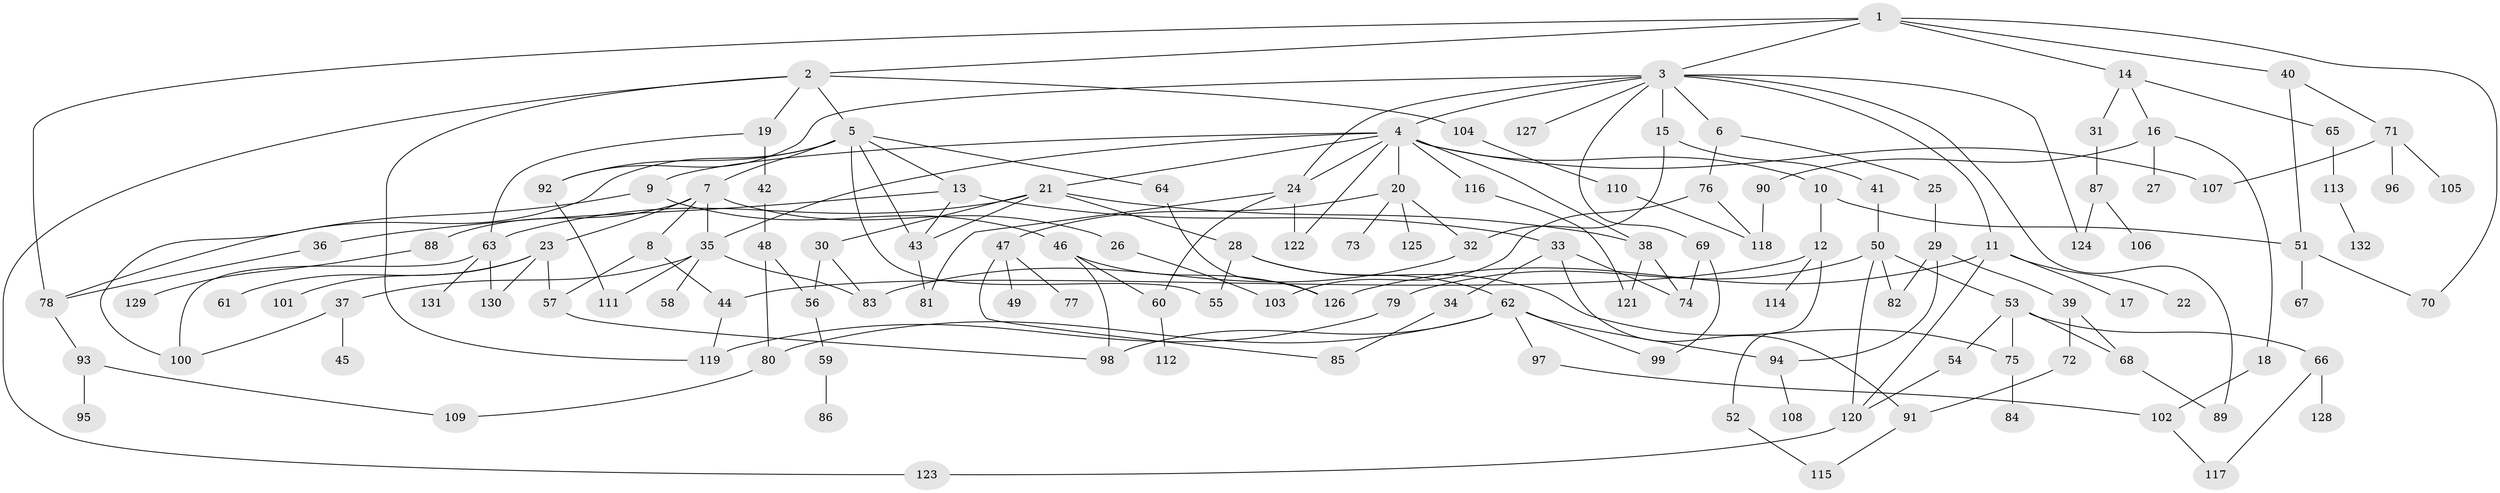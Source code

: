 // Generated by graph-tools (version 1.1) at 2025/41/03/09/25 04:41:42]
// undirected, 132 vertices, 186 edges
graph export_dot {
graph [start="1"]
  node [color=gray90,style=filled];
  1;
  2;
  3;
  4;
  5;
  6;
  7;
  8;
  9;
  10;
  11;
  12;
  13;
  14;
  15;
  16;
  17;
  18;
  19;
  20;
  21;
  22;
  23;
  24;
  25;
  26;
  27;
  28;
  29;
  30;
  31;
  32;
  33;
  34;
  35;
  36;
  37;
  38;
  39;
  40;
  41;
  42;
  43;
  44;
  45;
  46;
  47;
  48;
  49;
  50;
  51;
  52;
  53;
  54;
  55;
  56;
  57;
  58;
  59;
  60;
  61;
  62;
  63;
  64;
  65;
  66;
  67;
  68;
  69;
  70;
  71;
  72;
  73;
  74;
  75;
  76;
  77;
  78;
  79;
  80;
  81;
  82;
  83;
  84;
  85;
  86;
  87;
  88;
  89;
  90;
  91;
  92;
  93;
  94;
  95;
  96;
  97;
  98;
  99;
  100;
  101;
  102;
  103;
  104;
  105;
  106;
  107;
  108;
  109;
  110;
  111;
  112;
  113;
  114;
  115;
  116;
  117;
  118;
  119;
  120;
  121;
  122;
  123;
  124;
  125;
  126;
  127;
  128;
  129;
  130;
  131;
  132;
  1 -- 2;
  1 -- 3;
  1 -- 14;
  1 -- 40;
  1 -- 70;
  1 -- 78;
  2 -- 5;
  2 -- 19;
  2 -- 104;
  2 -- 123;
  2 -- 119;
  3 -- 4;
  3 -- 6;
  3 -- 11;
  3 -- 15;
  3 -- 69;
  3 -- 124;
  3 -- 127;
  3 -- 92;
  3 -- 89;
  3 -- 24;
  4 -- 9;
  4 -- 10;
  4 -- 20;
  4 -- 21;
  4 -- 24;
  4 -- 107;
  4 -- 116;
  4 -- 122;
  4 -- 35;
  4 -- 38;
  5 -- 7;
  5 -- 13;
  5 -- 64;
  5 -- 92;
  5 -- 100;
  5 -- 43;
  5 -- 55;
  6 -- 25;
  6 -- 76;
  7 -- 8;
  7 -- 23;
  7 -- 26;
  7 -- 35;
  7 -- 88;
  8 -- 44;
  8 -- 57;
  9 -- 46;
  9 -- 78;
  10 -- 12;
  10 -- 51;
  11 -- 17;
  11 -- 22;
  11 -- 120;
  11 -- 126;
  12 -- 52;
  12 -- 114;
  12 -- 44;
  13 -- 33;
  13 -- 36;
  13 -- 43;
  14 -- 16;
  14 -- 31;
  14 -- 65;
  15 -- 41;
  15 -- 32;
  16 -- 18;
  16 -- 27;
  16 -- 90;
  18 -- 102;
  19 -- 42;
  19 -- 63;
  20 -- 32;
  20 -- 47;
  20 -- 73;
  20 -- 125;
  21 -- 28;
  21 -- 30;
  21 -- 38;
  21 -- 43;
  21 -- 63;
  23 -- 61;
  23 -- 101;
  23 -- 130;
  23 -- 57;
  24 -- 60;
  24 -- 81;
  24 -- 122;
  25 -- 29;
  26 -- 103;
  28 -- 55;
  28 -- 62;
  28 -- 75;
  29 -- 39;
  29 -- 82;
  29 -- 94;
  30 -- 56;
  30 -- 83;
  31 -- 87;
  32 -- 83;
  33 -- 34;
  33 -- 91;
  33 -- 74;
  34 -- 85;
  35 -- 37;
  35 -- 58;
  35 -- 83;
  35 -- 111;
  36 -- 78;
  37 -- 45;
  37 -- 100;
  38 -- 121;
  38 -- 74;
  39 -- 68;
  39 -- 72;
  40 -- 51;
  40 -- 71;
  41 -- 50;
  42 -- 48;
  43 -- 81;
  44 -- 119;
  46 -- 98;
  46 -- 60;
  46 -- 126;
  47 -- 49;
  47 -- 77;
  47 -- 85;
  48 -- 80;
  48 -- 56;
  50 -- 53;
  50 -- 79;
  50 -- 82;
  50 -- 120;
  51 -- 67;
  51 -- 70;
  52 -- 115;
  53 -- 54;
  53 -- 66;
  53 -- 75;
  53 -- 68;
  54 -- 120;
  56 -- 59;
  57 -- 98;
  59 -- 86;
  60 -- 112;
  62 -- 94;
  62 -- 97;
  62 -- 99;
  62 -- 80;
  62 -- 98;
  63 -- 130;
  63 -- 131;
  63 -- 100;
  64 -- 126;
  65 -- 113;
  66 -- 117;
  66 -- 128;
  68 -- 89;
  69 -- 74;
  69 -- 99;
  71 -- 96;
  71 -- 105;
  71 -- 107;
  72 -- 91;
  75 -- 84;
  76 -- 103;
  76 -- 118;
  78 -- 93;
  79 -- 119;
  80 -- 109;
  87 -- 106;
  87 -- 124;
  88 -- 129;
  90 -- 118;
  91 -- 115;
  92 -- 111;
  93 -- 95;
  93 -- 109;
  94 -- 108;
  97 -- 102;
  102 -- 117;
  104 -- 110;
  110 -- 118;
  113 -- 132;
  116 -- 121;
  120 -- 123;
}
